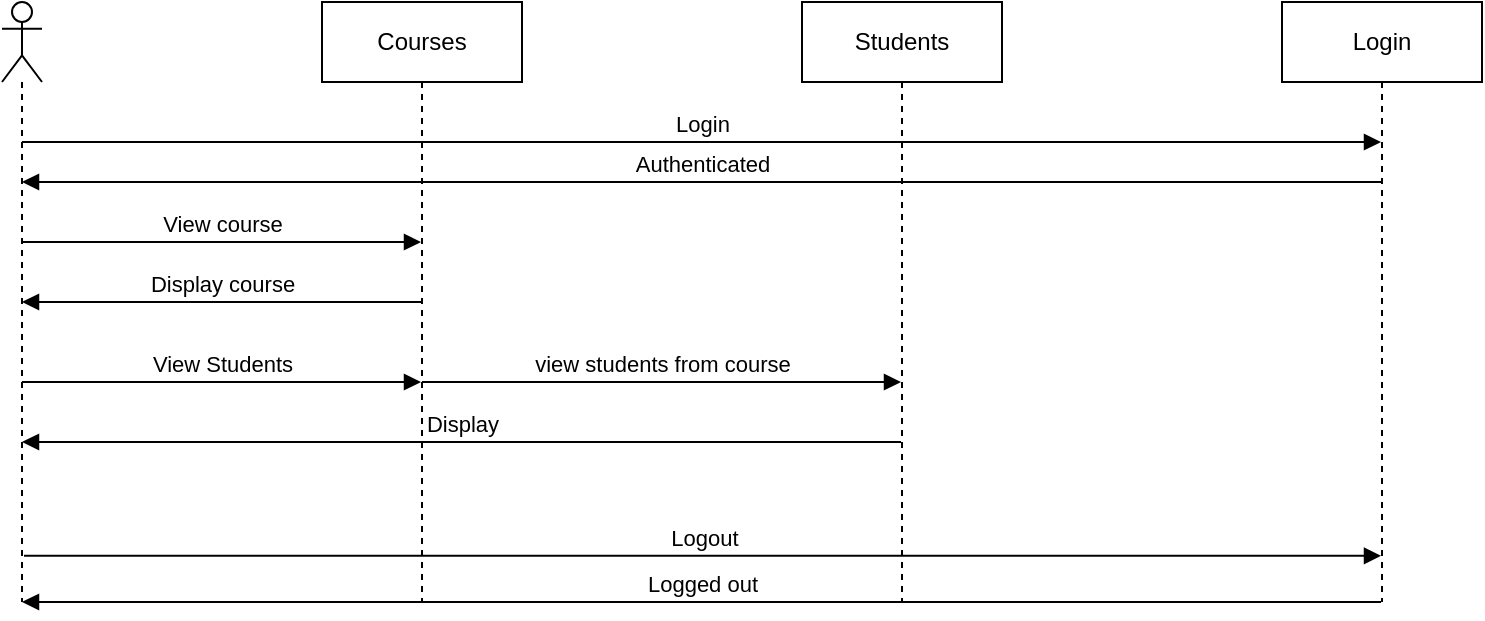 <mxfile version="10.8.0" type="device"><diagram id="YSuzrgNOuXE2UTb9uG3v" name="Page-1"><mxGraphModel dx="1394" dy="864" grid="1" gridSize="10" guides="1" tooltips="1" connect="1" arrows="1" fold="1" page="1" pageScale="1" pageWidth="850" pageHeight="1100" math="0" shadow="0"><root><mxCell id="0"/><mxCell id="1" parent="0"/><mxCell id="CG_QphR3Dq_6R8gvJto8-1" value="" style="shape=umlLifeline;participant=umlActor;perimeter=lifelinePerimeter;whiteSpace=wrap;html=1;container=1;collapsible=0;recursiveResize=0;verticalAlign=top;spacingTop=36;labelBackgroundColor=#ffffff;outlineConnect=0;" vertex="1" parent="1"><mxGeometry x="20" y="20" width="20" height="300" as="geometry"/></mxCell><mxCell id="CG_QphR3Dq_6R8gvJto8-2" value="Courses" style="shape=umlLifeline;perimeter=lifelinePerimeter;whiteSpace=wrap;html=1;container=1;collapsible=0;recursiveResize=0;outlineConnect=0;" vertex="1" parent="1"><mxGeometry x="180" y="20" width="100" height="300" as="geometry"/></mxCell><mxCell id="CG_QphR3Dq_6R8gvJto8-3" value="Login" style="shape=umlLifeline;perimeter=lifelinePerimeter;whiteSpace=wrap;html=1;container=1;collapsible=0;recursiveResize=0;outlineConnect=0;" vertex="1" parent="1"><mxGeometry x="660" y="20" width="100" height="300" as="geometry"/></mxCell><mxCell id="CG_QphR3Dq_6R8gvJto8-4" value="Students" style="shape=umlLifeline;perimeter=lifelinePerimeter;whiteSpace=wrap;html=1;container=1;collapsible=0;recursiveResize=0;outlineConnect=0;" vertex="1" parent="1"><mxGeometry x="420" y="20" width="100" height="300" as="geometry"/></mxCell><mxCell id="CG_QphR3Dq_6R8gvJto8-5" value="Logout&lt;br&gt;" style="html=1;verticalAlign=bottom;endArrow=block;exitX=0.55;exitY=0.923;exitDx=0;exitDy=0;exitPerimeter=0;" edge="1" parent="1" source="CG_QphR3Dq_6R8gvJto8-1" target="CG_QphR3Dq_6R8gvJto8-3"><mxGeometry width="80" relative="1" as="geometry"><mxPoint x="20" y="340" as="sourcePoint"/><mxPoint x="100" y="340" as="targetPoint"/></mxGeometry></mxCell><mxCell id="CG_QphR3Dq_6R8gvJto8-6" value="Logged out&lt;br&gt;" style="html=1;verticalAlign=bottom;endArrow=block;" edge="1" parent="1" source="CG_QphR3Dq_6R8gvJto8-3" target="CG_QphR3Dq_6R8gvJto8-1"><mxGeometry width="80" relative="1" as="geometry"><mxPoint x="20" y="340" as="sourcePoint"/><mxPoint x="100" y="340" as="targetPoint"/><Array as="points"><mxPoint x="310" y="320"/></Array></mxGeometry></mxCell><mxCell id="CG_QphR3Dq_6R8gvJto8-7" value="View course" style="html=1;verticalAlign=bottom;endArrow=block;" edge="1" parent="1" source="CG_QphR3Dq_6R8gvJto8-1" target="CG_QphR3Dq_6R8gvJto8-2"><mxGeometry width="80" relative="1" as="geometry"><mxPoint x="20" y="350" as="sourcePoint"/><mxPoint x="100" y="350" as="targetPoint"/><Array as="points"><mxPoint x="150" y="140"/><mxPoint x="200" y="140"/></Array></mxGeometry></mxCell><mxCell id="CG_QphR3Dq_6R8gvJto8-11" value="Display course&lt;br&gt;" style="html=1;verticalAlign=bottom;endArrow=block;" edge="1" parent="1" source="CG_QphR3Dq_6R8gvJto8-2" target="CG_QphR3Dq_6R8gvJto8-1"><mxGeometry width="80" relative="1" as="geometry"><mxPoint x="20" y="350" as="sourcePoint"/><mxPoint x="100" y="350" as="targetPoint"/><Array as="points"><mxPoint x="230" y="170"/></Array></mxGeometry></mxCell><mxCell id="CG_QphR3Dq_6R8gvJto8-12" value="View Students&lt;br&gt;" style="html=1;verticalAlign=bottom;endArrow=block;" edge="1" parent="1" source="CG_QphR3Dq_6R8gvJto8-1" target="CG_QphR3Dq_6R8gvJto8-2"><mxGeometry width="80" relative="1" as="geometry"><mxPoint x="20" y="350" as="sourcePoint"/><mxPoint x="100" y="350" as="targetPoint"/><Array as="points"><mxPoint x="70" y="210"/><mxPoint x="190" y="210"/></Array></mxGeometry></mxCell><mxCell id="CG_QphR3Dq_6R8gvJto8-13" value="view students from course&lt;br&gt;" style="html=1;verticalAlign=bottom;endArrow=block;" edge="1" parent="1" source="CG_QphR3Dq_6R8gvJto8-2" target="CG_QphR3Dq_6R8gvJto8-4"><mxGeometry width="80" relative="1" as="geometry"><mxPoint x="20" y="350" as="sourcePoint"/><mxPoint x="100" y="350" as="targetPoint"/><Array as="points"><mxPoint x="240" y="210"/><mxPoint x="310" y="210"/></Array></mxGeometry></mxCell><mxCell id="CG_QphR3Dq_6R8gvJto8-14" value="Display" style="html=1;verticalAlign=bottom;endArrow=block;" edge="1" parent="1" source="CG_QphR3Dq_6R8gvJto8-4" target="CG_QphR3Dq_6R8gvJto8-1"><mxGeometry width="80" relative="1" as="geometry"><mxPoint x="20" y="350" as="sourcePoint"/><mxPoint x="100" y="350" as="targetPoint"/><Array as="points"><mxPoint x="90" y="240"/></Array></mxGeometry></mxCell><mxCell id="CG_QphR3Dq_6R8gvJto8-15" value="Login&lt;br&gt;" style="html=1;verticalAlign=bottom;endArrow=block;" edge="1" parent="1" source="CG_QphR3Dq_6R8gvJto8-1" target="CG_QphR3Dq_6R8gvJto8-3"><mxGeometry width="80" relative="1" as="geometry"><mxPoint x="20" y="350" as="sourcePoint"/><mxPoint x="100" y="350" as="targetPoint"/><Array as="points"><mxPoint x="420" y="90"/></Array></mxGeometry></mxCell><mxCell id="CG_QphR3Dq_6R8gvJto8-16" value="Authenticated" style="html=1;verticalAlign=bottom;endArrow=block;" edge="1" parent="1" source="CG_QphR3Dq_6R8gvJto8-3" target="CG_QphR3Dq_6R8gvJto8-1"><mxGeometry width="80" relative="1" as="geometry"><mxPoint x="20" y="350" as="sourcePoint"/><mxPoint x="100" y="350" as="targetPoint"/><Array as="points"><mxPoint x="540" y="110"/></Array></mxGeometry></mxCell></root></mxGraphModel></diagram></mxfile>